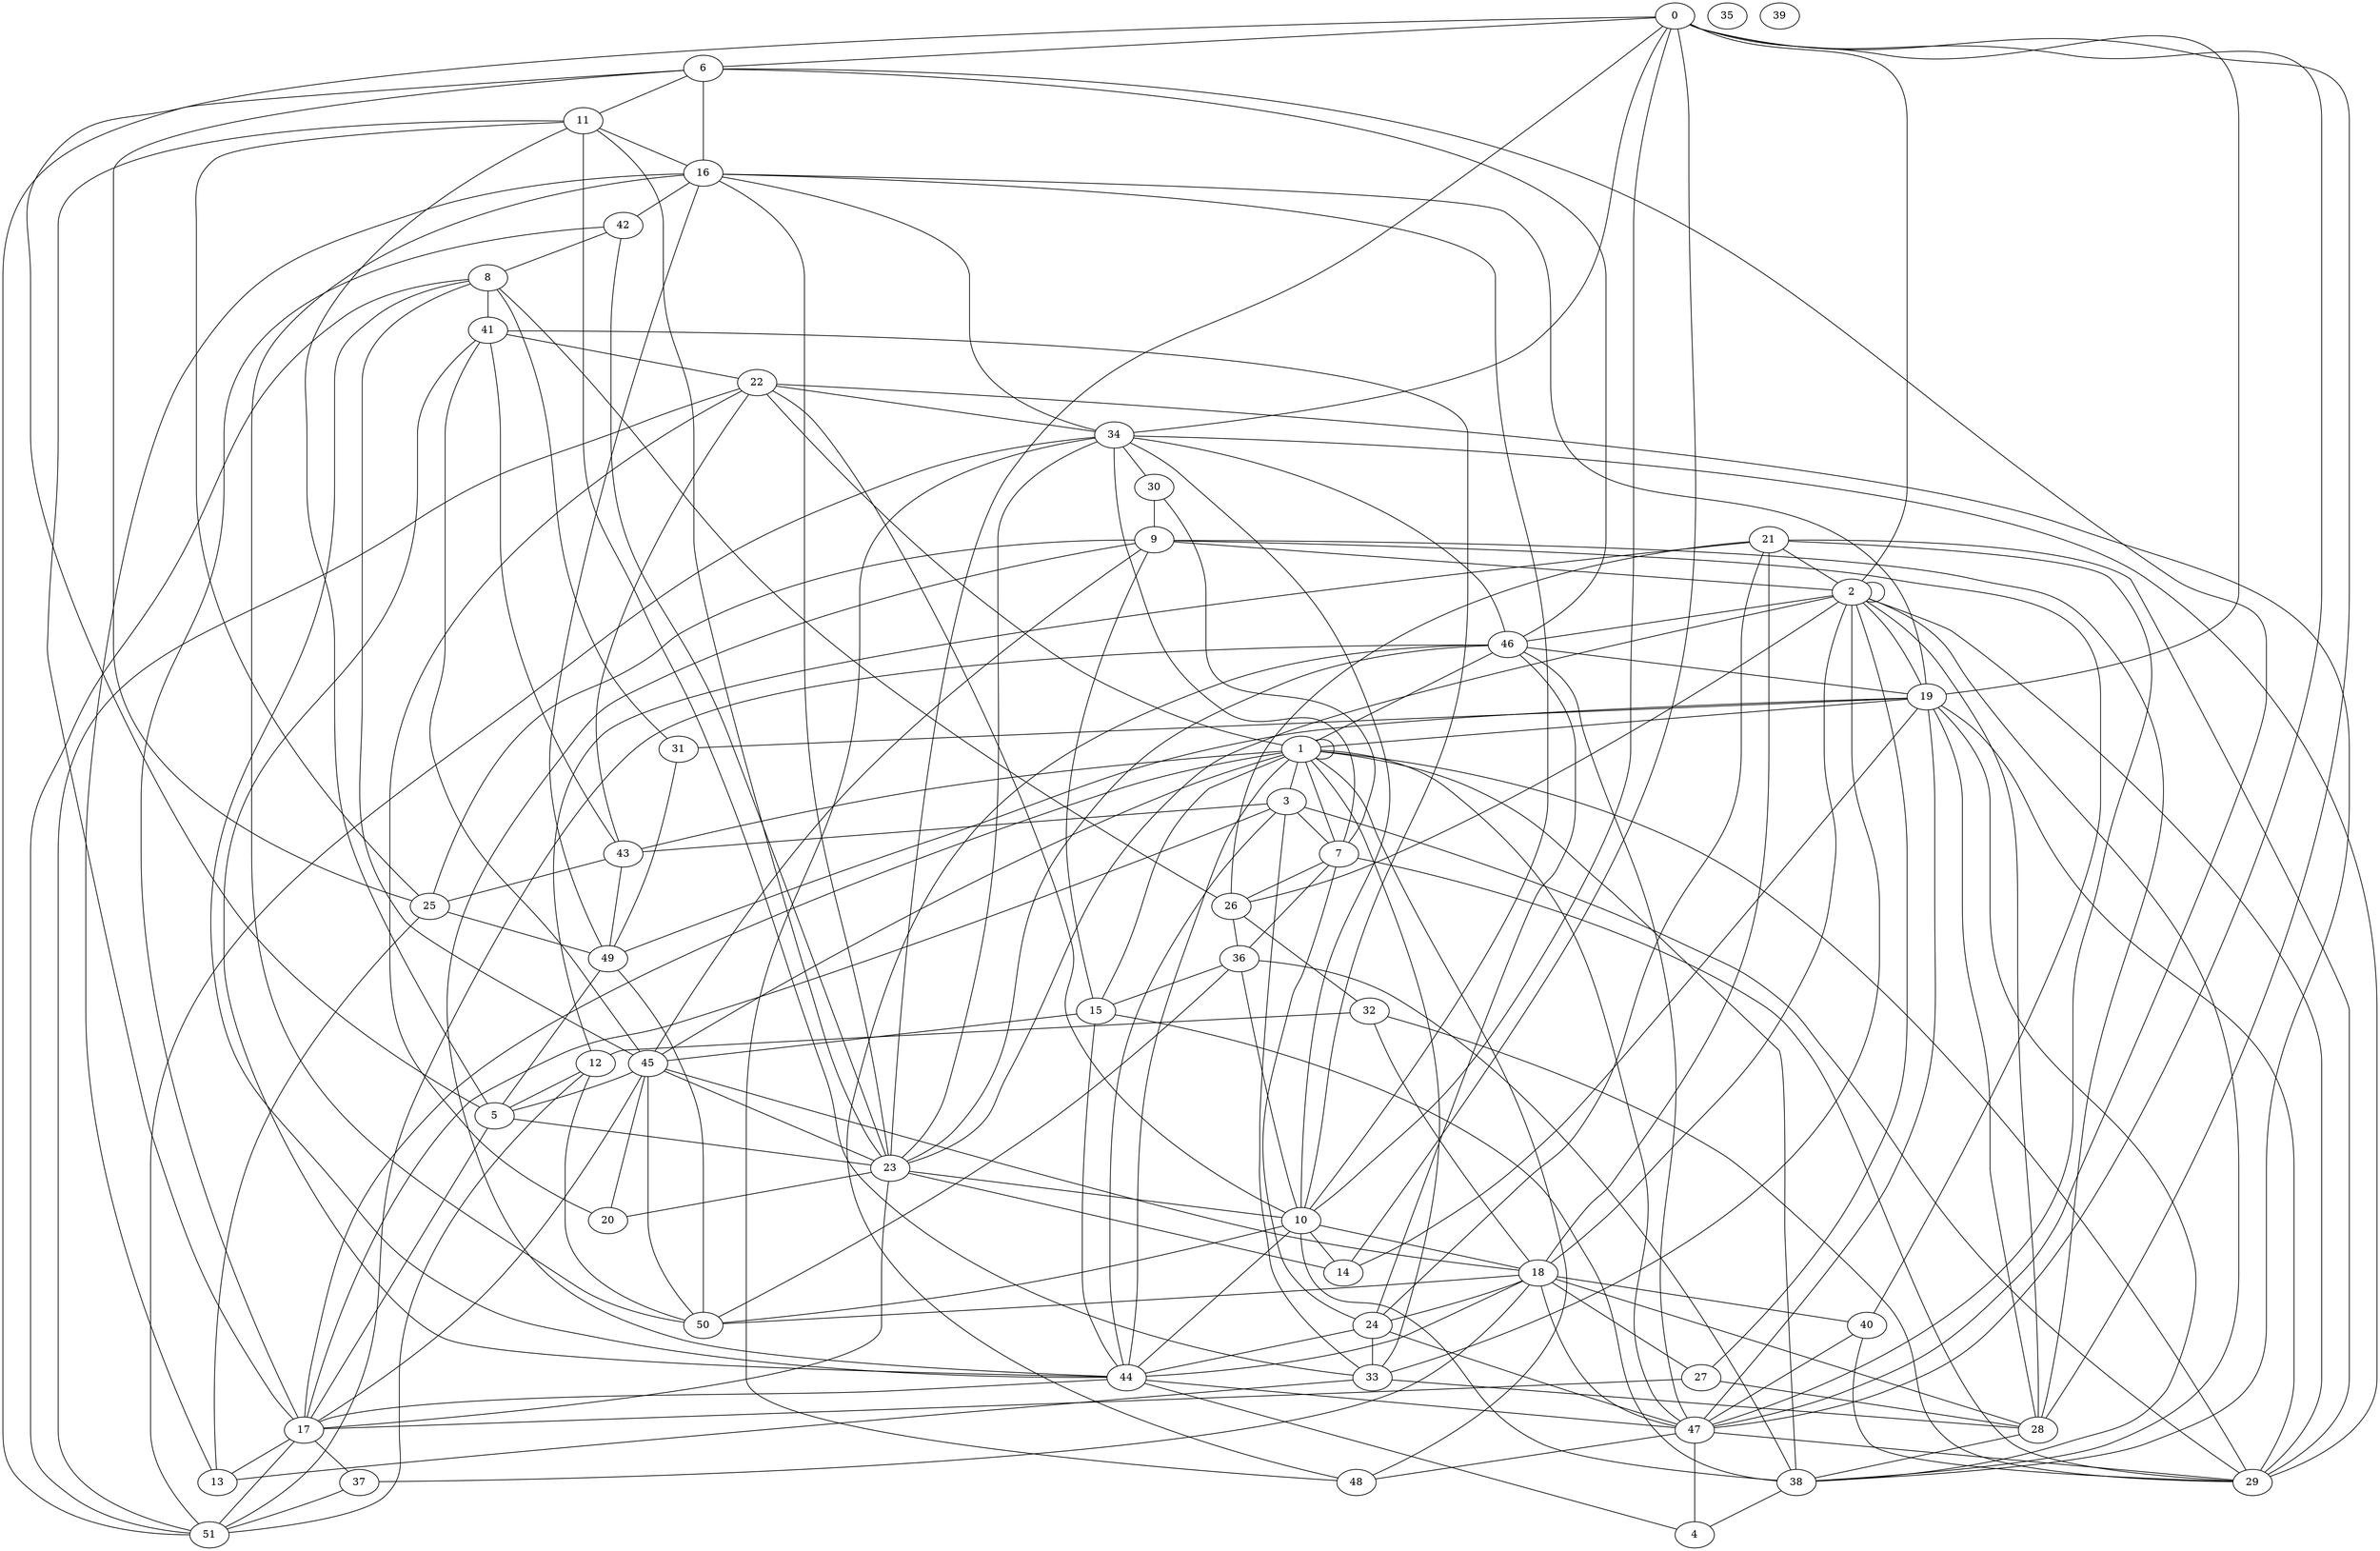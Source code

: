graph G {
0;
1;
2;
3;
4;
5;
6;
7;
8;
9;
10;
11;
12;
13;
14;
15;
16;
17;
18;
19;
20;
21;
22;
23;
24;
25;
26;
27;
28;
29;
30;
31;
32;
33;
34;
35;
36;
37;
38;
39;
40;
41;
42;
43;
44;
45;
46;
47;
48;
49;
50;
51;
9--28 ;
40--9 ;
21--26 ;
12--5 ;
47--48 ;
30--9 ;
32--29 ;
29--3 ;
33--3 ;
34--30 ;
40--47 ;
29--19 ;
49--5 ;
33--28 ;
23--16 ;
8--44 ;
34--16 ;
29--7 ;
5--11 ;
42--17 ;
21--29 ;
15--9 ;
28--38 ;
11--23 ;
45--17 ;
0--6 ;
7--34 ;
45--5 ;
22--34 ;
18--44 ;
21--18 ;
31--49 ;
10--41 ;
17--11 ;
16--6 ;
23--34 ;
15--44 ;
41--22 ;
21--2 ;
19--1 ;
38--1 ;
10--14 ;
25--13 ;
38--4 ;
25--49 ;
44--9 ;
8--41 ;
38--10 ;
7--24 ;
46--48 ;
16--42 ;
45--23 ;
14--19 ;
24--46 ;
45--20 ;
23--10 ;
1--46 ;
10--16 ;
6--11 ;
44--3 ;
15--45 ;
38--22 ;
32--12 ;
28--19 ;
26--2 ;
23--2 ;
17--37 ;
3--7 ;
0--47 ;
34--29 ;
26--32 ;
18--28 ;
28--2 ;
23--0 ;
18--24 ;
7--30 ;
34--0 ;
37--18 ;
5--17 ;
17--13 ;
27--28 ;
43--25 ;
1--3 ;
18--47 ;
47--19 ;
24--47 ;
38--36 ;
9--25 ;
1--45 ;
44--17 ;
49--43 ;
18--40 ;
0--19 ;
3--43 ;
36--15 ;
28--0 ;
32--18 ;
47--4 ;
11--33 ;
3--17 ;
17--51 ;
17--23 ;
11--25 ;
11--16 ;
5--0 ;
5--23 ;
13--16 ;
37--51 ;
42--8 ;
42--23 ;
45--41 ;
45--8 ;
45--50 ;
6--25 ;
6--51 ;
23--20 ;
23--14 ;
12--50 ;
12--51 ;
49--50 ;
49--16 ;
16--50 ;
20--22 ;
0--10 ;
0--14 ;
10--50 ;
10--34 ;
10--22 ;
34--51 ;
31--8 ;
43--41 ;
43--22 ;
22--51 ;
8--51 ;
18--27 ;
18--2 ;
21--24 ;
21--47 ;
24--33 ;
24--44 ;
27--2 ;
40--29 ;
44--47 ;
44--4 ;
44--1 ;
2--46 ;
2--29 ;
2--2 ;
47--29 ;
47--1 ;
47--46 ;
33--1 ;
33--2 ;
7--26 ;
7--36 ;
7--1 ;
26--36 ;
29--1 ;
46--19 ;
1--48 ;
1--15 ;
1--1 ;
19--38 ;
19--2 ;
15--38 ;
38--2 ;
9--2 ;
46--23 ;
46--34 ;
46--51 ;
9--45 ;
1--22 ;
21--12 ;
33--13 ;
48--34 ;
18--45 ;
18--50 ;
47--6 ;
26--8 ;
19--31 ;
19--49 ;
19--16 ;
27--17 ;
36--50 ;
44--41 ;
44--10 ;
1--17 ;
1--43 ;
2--0 ;
10--18 ;
10--36 ;
6--46 ;
}
